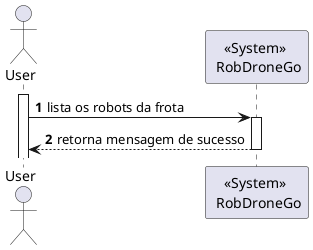 @startuml
'https://plantuml.com/sequence-diagram

autonumber

Actor User
participant "<<System>> \n RobDroneGo" as sys
activate User
User -> sys:lista os robots da frota
activate sys
sys--> User: retorna mensagem de sucesso
deactivate sys
@enduml